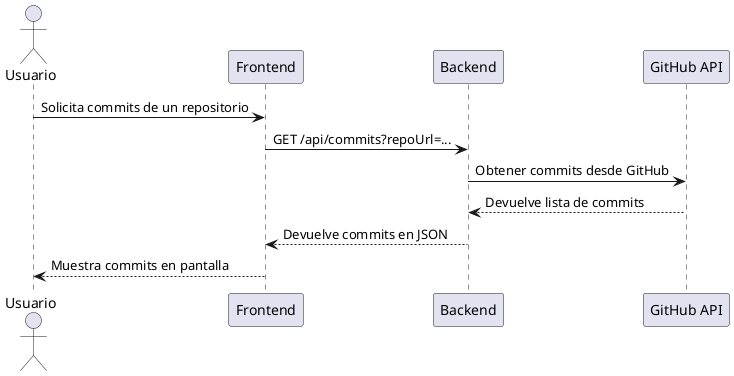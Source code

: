 @startuml
actor Usuario
participant "Frontend" as FE
participant "Backend" as BE
participant "GitHub API" as GH

Usuario -> FE : Solicita commits de un repositorio
FE -> BE : GET /api/commits?repoUrl=...
BE -> GH : Obtener commits desde GitHub
GH --> BE : Devuelve lista de commits
BE --> FE : Devuelve commits en JSON
FE --> Usuario : Muestra commits en pantalla
@enduml
